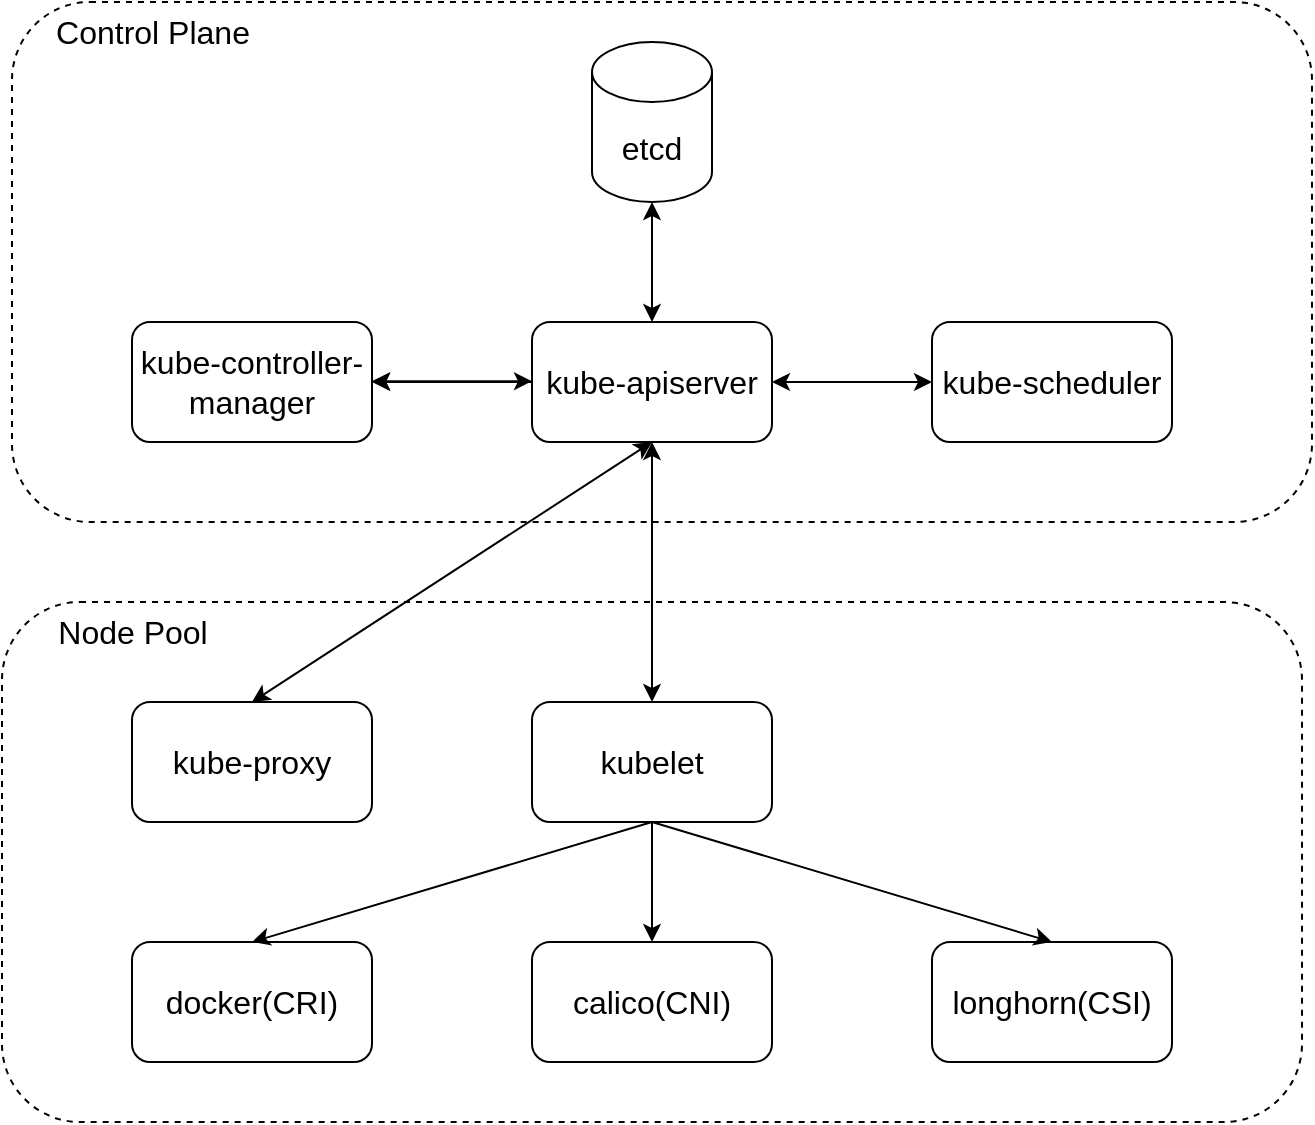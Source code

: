 <mxfile version="20.2.8" type="github">
  <diagram id="K9pWRaJT-8Ic0y17VHCI" name="第 1 页">
    <mxGraphModel dx="1141" dy="661" grid="1" gridSize="10" guides="1" tooltips="1" connect="1" arrows="1" fold="1" page="1" pageScale="1" pageWidth="827" pageHeight="1169" math="0" shadow="0">
      <root>
        <mxCell id="0" />
        <mxCell id="1" parent="0" />
        <mxCell id="Gxc3jQeNL3H-JdKQoSbk-33" value="" style="rounded=1;whiteSpace=wrap;html=1;fontSize=16;dashed=1;" vertex="1" parent="1">
          <mxGeometry x="95" y="310" width="650" height="260" as="geometry" />
        </mxCell>
        <mxCell id="Gxc3jQeNL3H-JdKQoSbk-20" value="" style="rounded=1;whiteSpace=wrap;html=1;fontSize=16;dashed=1;" vertex="1" parent="1">
          <mxGeometry x="100" y="10" width="650" height="260" as="geometry" />
        </mxCell>
        <mxCell id="Gxc3jQeNL3H-JdKQoSbk-22" value="" style="edgeStyle=orthogonalEdgeStyle;rounded=0;orthogonalLoop=1;jettySize=auto;html=1;fontSize=16;" edge="1" parent="1" source="Gxc3jQeNL3H-JdKQoSbk-9" target="Gxc3jQeNL3H-JdKQoSbk-13">
          <mxGeometry relative="1" as="geometry" />
        </mxCell>
        <mxCell id="Gxc3jQeNL3H-JdKQoSbk-9" value="kube-apiserver" style="rounded=1;whiteSpace=wrap;html=1;fontSize=16;" vertex="1" parent="1">
          <mxGeometry x="360" y="170" width="120" height="60" as="geometry" />
        </mxCell>
        <mxCell id="Gxc3jQeNL3H-JdKQoSbk-10" value="etcd" style="shape=cylinder3;whiteSpace=wrap;html=1;boundedLbl=1;backgroundOutline=1;size=15;fontSize=16;" vertex="1" parent="1">
          <mxGeometry x="390" y="30" width="60" height="80" as="geometry" />
        </mxCell>
        <mxCell id="Gxc3jQeNL3H-JdKQoSbk-12" value="kube-scheduler" style="rounded=1;whiteSpace=wrap;html=1;fontSize=16;" vertex="1" parent="1">
          <mxGeometry x="560" y="170" width="120" height="60" as="geometry" />
        </mxCell>
        <mxCell id="Gxc3jQeNL3H-JdKQoSbk-13" value="kube-controller-manager" style="rounded=1;whiteSpace=wrap;html=1;fontSize=16;" vertex="1" parent="1">
          <mxGeometry x="160" y="170" width="120" height="60" as="geometry" />
        </mxCell>
        <mxCell id="Gxc3jQeNL3H-JdKQoSbk-14" value="kubelet" style="rounded=1;whiteSpace=wrap;html=1;fontSize=16;" vertex="1" parent="1">
          <mxGeometry x="360" y="360" width="120" height="60" as="geometry" />
        </mxCell>
        <mxCell id="Gxc3jQeNL3H-JdKQoSbk-15" value="kube-proxy" style="rounded=1;whiteSpace=wrap;html=1;fontSize=16;" vertex="1" parent="1">
          <mxGeometry x="160" y="360" width="120" height="60" as="geometry" />
        </mxCell>
        <mxCell id="Gxc3jQeNL3H-JdKQoSbk-16" value="docker(CRI)" style="rounded=1;whiteSpace=wrap;html=1;fontSize=16;" vertex="1" parent="1">
          <mxGeometry x="160" y="480" width="120" height="60" as="geometry" />
        </mxCell>
        <mxCell id="Gxc3jQeNL3H-JdKQoSbk-17" value="" style="endArrow=classic;startArrow=classic;html=1;rounded=0;fontSize=16;entryX=0.5;entryY=1;entryDx=0;entryDy=0;entryPerimeter=0;exitX=0.5;exitY=0;exitDx=0;exitDy=0;" edge="1" parent="1" source="Gxc3jQeNL3H-JdKQoSbk-9" target="Gxc3jQeNL3H-JdKQoSbk-10">
          <mxGeometry width="50" height="50" relative="1" as="geometry">
            <mxPoint x="390" y="340" as="sourcePoint" />
            <mxPoint x="440" y="290" as="targetPoint" />
          </mxGeometry>
        </mxCell>
        <mxCell id="Gxc3jQeNL3H-JdKQoSbk-18" value="" style="endArrow=classic;startArrow=classic;html=1;rounded=0;fontSize=16;exitX=1;exitY=0.5;exitDx=0;exitDy=0;entryX=0;entryY=0.5;entryDx=0;entryDy=0;" edge="1" parent="1" source="Gxc3jQeNL3H-JdKQoSbk-9" target="Gxc3jQeNL3H-JdKQoSbk-12">
          <mxGeometry width="50" height="50" relative="1" as="geometry">
            <mxPoint x="430" y="180" as="sourcePoint" />
            <mxPoint x="550" y="200" as="targetPoint" />
          </mxGeometry>
        </mxCell>
        <mxCell id="Gxc3jQeNL3H-JdKQoSbk-19" value="" style="endArrow=classic;startArrow=classic;html=1;rounded=0;fontSize=16;exitX=1;exitY=0.5;exitDx=0;exitDy=0;entryX=0;entryY=0.5;entryDx=0;entryDy=0;" edge="1" parent="1">
          <mxGeometry width="50" height="50" relative="1" as="geometry">
            <mxPoint x="280" y="199.6" as="sourcePoint" />
            <mxPoint x="360" y="199.6" as="targetPoint" />
          </mxGeometry>
        </mxCell>
        <mxCell id="Gxc3jQeNL3H-JdKQoSbk-21" value="Control Plane" style="text;html=1;align=center;verticalAlign=middle;resizable=0;points=[];autosize=1;strokeColor=none;fillColor=none;fontSize=16;" vertex="1" parent="1">
          <mxGeometry x="110" y="10" width="120" height="30" as="geometry" />
        </mxCell>
        <mxCell id="Gxc3jQeNL3H-JdKQoSbk-23" value="" style="endArrow=classic;startArrow=classic;html=1;rounded=0;fontSize=16;exitX=0.5;exitY=0;exitDx=0;exitDy=0;entryX=0.5;entryY=1;entryDx=0;entryDy=0;" edge="1" parent="1" source="Gxc3jQeNL3H-JdKQoSbk-14" target="Gxc3jQeNL3H-JdKQoSbk-9">
          <mxGeometry width="50" height="50" relative="1" as="geometry">
            <mxPoint x="290" y="209.6" as="sourcePoint" />
            <mxPoint x="370" y="209.6" as="targetPoint" />
          </mxGeometry>
        </mxCell>
        <mxCell id="Gxc3jQeNL3H-JdKQoSbk-24" value="" style="endArrow=classic;startArrow=classic;html=1;rounded=0;fontSize=16;exitX=0.5;exitY=0;exitDx=0;exitDy=0;" edge="1" parent="1" source="Gxc3jQeNL3H-JdKQoSbk-15">
          <mxGeometry width="50" height="50" relative="1" as="geometry">
            <mxPoint x="230" y="400" as="sourcePoint" />
            <mxPoint x="420" y="230" as="targetPoint" />
          </mxGeometry>
        </mxCell>
        <mxCell id="Gxc3jQeNL3H-JdKQoSbk-26" value="" style="endArrow=classic;html=1;rounded=0;fontSize=16;entryX=0.5;entryY=0;entryDx=0;entryDy=0;exitX=0.5;exitY=1;exitDx=0;exitDy=0;" edge="1" parent="1" source="Gxc3jQeNL3H-JdKQoSbk-14" target="Gxc3jQeNL3H-JdKQoSbk-16">
          <mxGeometry width="50" height="50" relative="1" as="geometry">
            <mxPoint x="390" y="370" as="sourcePoint" />
            <mxPoint x="440" y="320" as="targetPoint" />
          </mxGeometry>
        </mxCell>
        <mxCell id="Gxc3jQeNL3H-JdKQoSbk-27" value="calico(CNI)" style="rounded=1;whiteSpace=wrap;html=1;fontSize=16;" vertex="1" parent="1">
          <mxGeometry x="360" y="480" width="120" height="60" as="geometry" />
        </mxCell>
        <mxCell id="Gxc3jQeNL3H-JdKQoSbk-29" value="longhorn(CSI)" style="rounded=1;whiteSpace=wrap;html=1;fontSize=16;" vertex="1" parent="1">
          <mxGeometry x="560" y="480" width="120" height="60" as="geometry" />
        </mxCell>
        <mxCell id="Gxc3jQeNL3H-JdKQoSbk-30" value="" style="endArrow=classic;html=1;rounded=0;fontSize=16;entryX=0.5;entryY=0;entryDx=0;entryDy=0;exitX=0.5;exitY=1;exitDx=0;exitDy=0;" edge="1" parent="1" source="Gxc3jQeNL3H-JdKQoSbk-14" target="Gxc3jQeNL3H-JdKQoSbk-29">
          <mxGeometry width="50" height="50" relative="1" as="geometry">
            <mxPoint x="430" y="430" as="sourcePoint" />
            <mxPoint x="230" y="490" as="targetPoint" />
          </mxGeometry>
        </mxCell>
        <mxCell id="Gxc3jQeNL3H-JdKQoSbk-31" value="" style="endArrow=classic;html=1;rounded=0;fontSize=16;entryX=0.5;entryY=0;entryDx=0;entryDy=0;" edge="1" parent="1" target="Gxc3jQeNL3H-JdKQoSbk-27">
          <mxGeometry width="50" height="50" relative="1" as="geometry">
            <mxPoint x="420" y="420" as="sourcePoint" />
            <mxPoint x="440" y="320" as="targetPoint" />
          </mxGeometry>
        </mxCell>
        <mxCell id="Gxc3jQeNL3H-JdKQoSbk-34" value="Node Pool" style="text;html=1;align=center;verticalAlign=middle;resizable=0;points=[];autosize=1;strokeColor=none;fillColor=none;fontSize=16;" vertex="1" parent="1">
          <mxGeometry x="110" y="310" width="100" height="30" as="geometry" />
        </mxCell>
      </root>
    </mxGraphModel>
  </diagram>
</mxfile>
